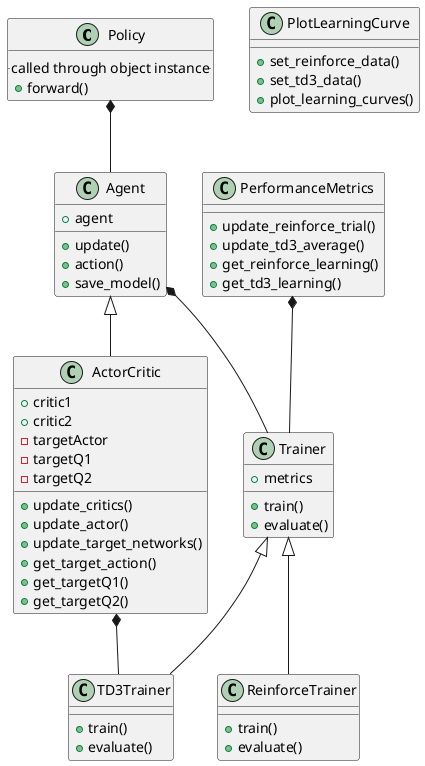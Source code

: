@startuml

class Policy {
    .. called through object instance ..
    + forward()
}

class Agent {
    + agent
    + update()
    + action()
    + save_model()
}

class ActorCritic {
    + critic1
    + critic2
    - targetActor
    - targetQ1
    - targetQ2
    + update_critics()
    + update_actor()
    + update_target_networks()
    + get_target_action()
    + get_targetQ1()
    + get_targetQ2()
}

Policy *-- Agent 

Agent <|-- ActorCritic

class Trainer {
    + metrics
    + train()
    + evaluate()
}

Agent *-- Trainer

class ReinforceTrainer {
    + train()
    + evaluate()
}

class TD3Trainer {
    + train()
    + evaluate()
}

Trainer <|-- TD3Trainer

Trainer <|-- ReinforceTrainer

ActorCritic *-- TD3Trainer


class PerformanceMetrics {
    + update_reinforce_trial()
    + update_td3_average()
    + get_reinforce_learning()
    + get_td3_learning()
}

PerformanceMetrics *-- Trainer

class PlotLearningCurve {
    + set_reinforce_data()
    + set_td3_data()
    + plot_learning_curves()
}

@enduml

